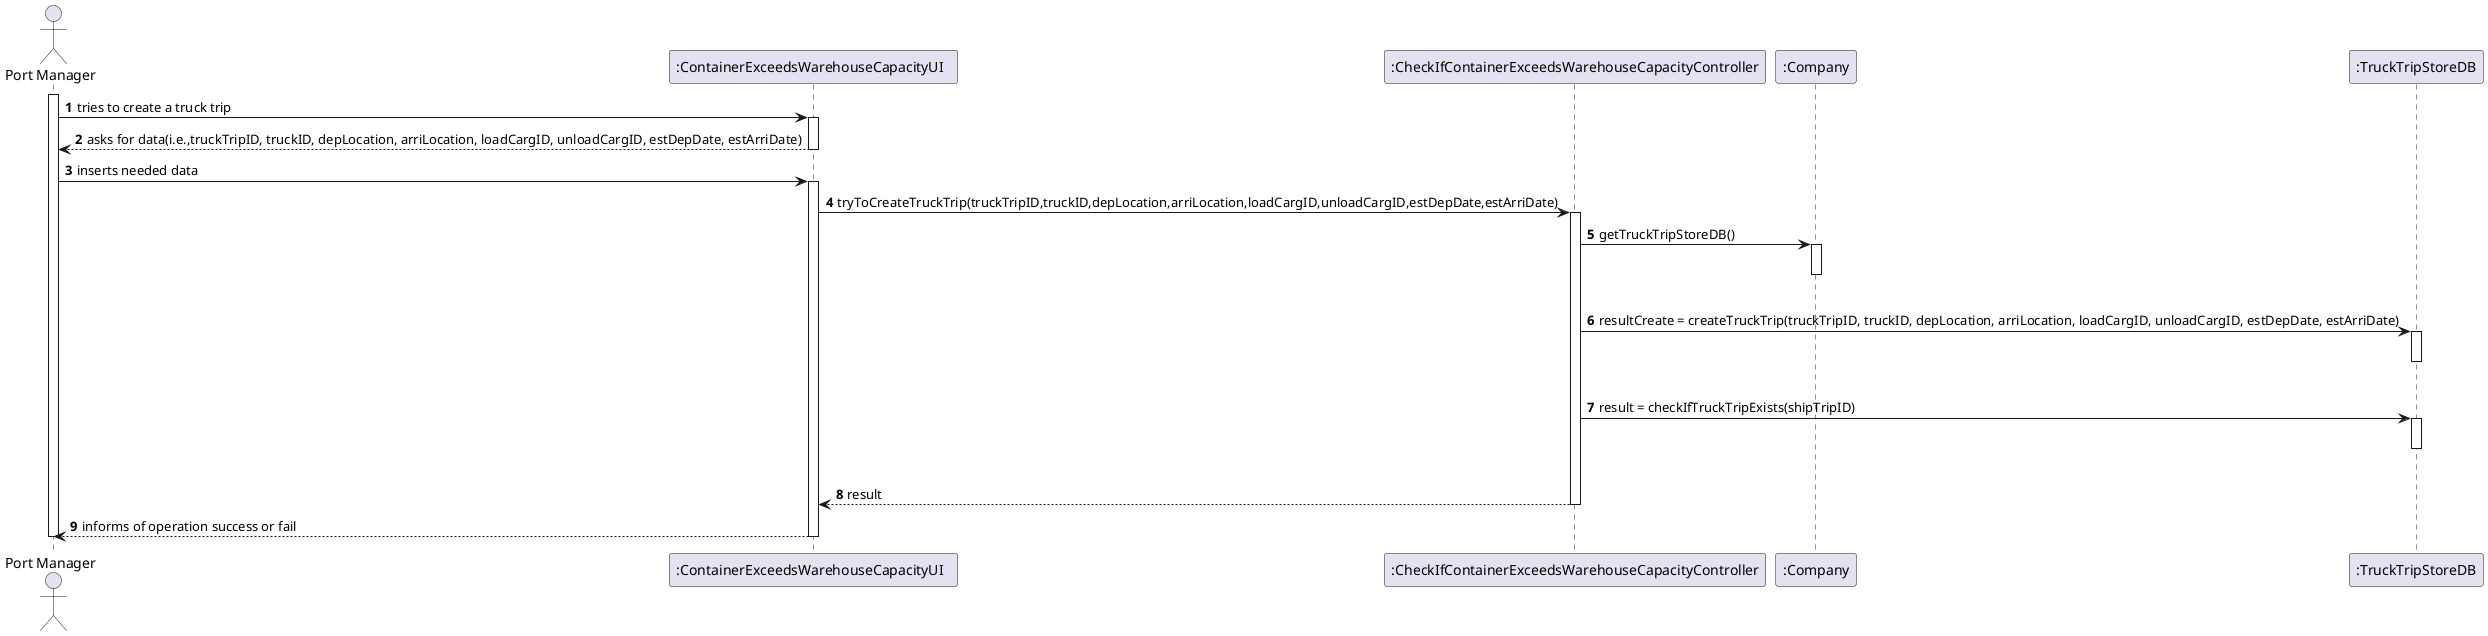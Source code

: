 @startuml
autonumber
'hide footbox
actor "Port Manager" as SC
participant ":ContainerExceedsWarehouseCapacityUI  " as UI
participant ":CheckIfContainerExceedsWarehouseCapacityController" as CTRL
participant ":Company" as CMP
participant ":TruckTripStoreDB" as CMS

activate SC
SC -> UI : tries to create a truck trip
activate UI
UI --> SC : asks for data(i.e.,truckTripID, truckID, depLocation, arriLocation, loadCargID, unloadCargID, estDepDate, estArriDate)
deactivate UI
SC -> UI : inserts needed data
activate UI
UI -> CTRL : tryToCreateTruckTrip(truckTripID,truckID,depLocation,arriLocation,loadCargID,unloadCargID,estDepDate,estArriDate)
activate CTRL
CTRL -> CMP : getTruckTripStoreDB()
activate CMP
|||
deactivate CMP
CTRL -> CMS : resultCreate = createTruckTrip(truckTripID, truckID, depLocation, arriLocation, loadCargID, unloadCargID, estDepDate, estArriDate)
activate CMS
|||
deactivate CMS
CTRL -> CMS : result = checkIfTruckTripExists(shipTripID)
activate CMS
|||
deactivate CMS
CTRL --> UI : result
deactivate CTRL
UI --> SC : informs of operation success or fail
deactivate UI
deactivate SC

@enduml
